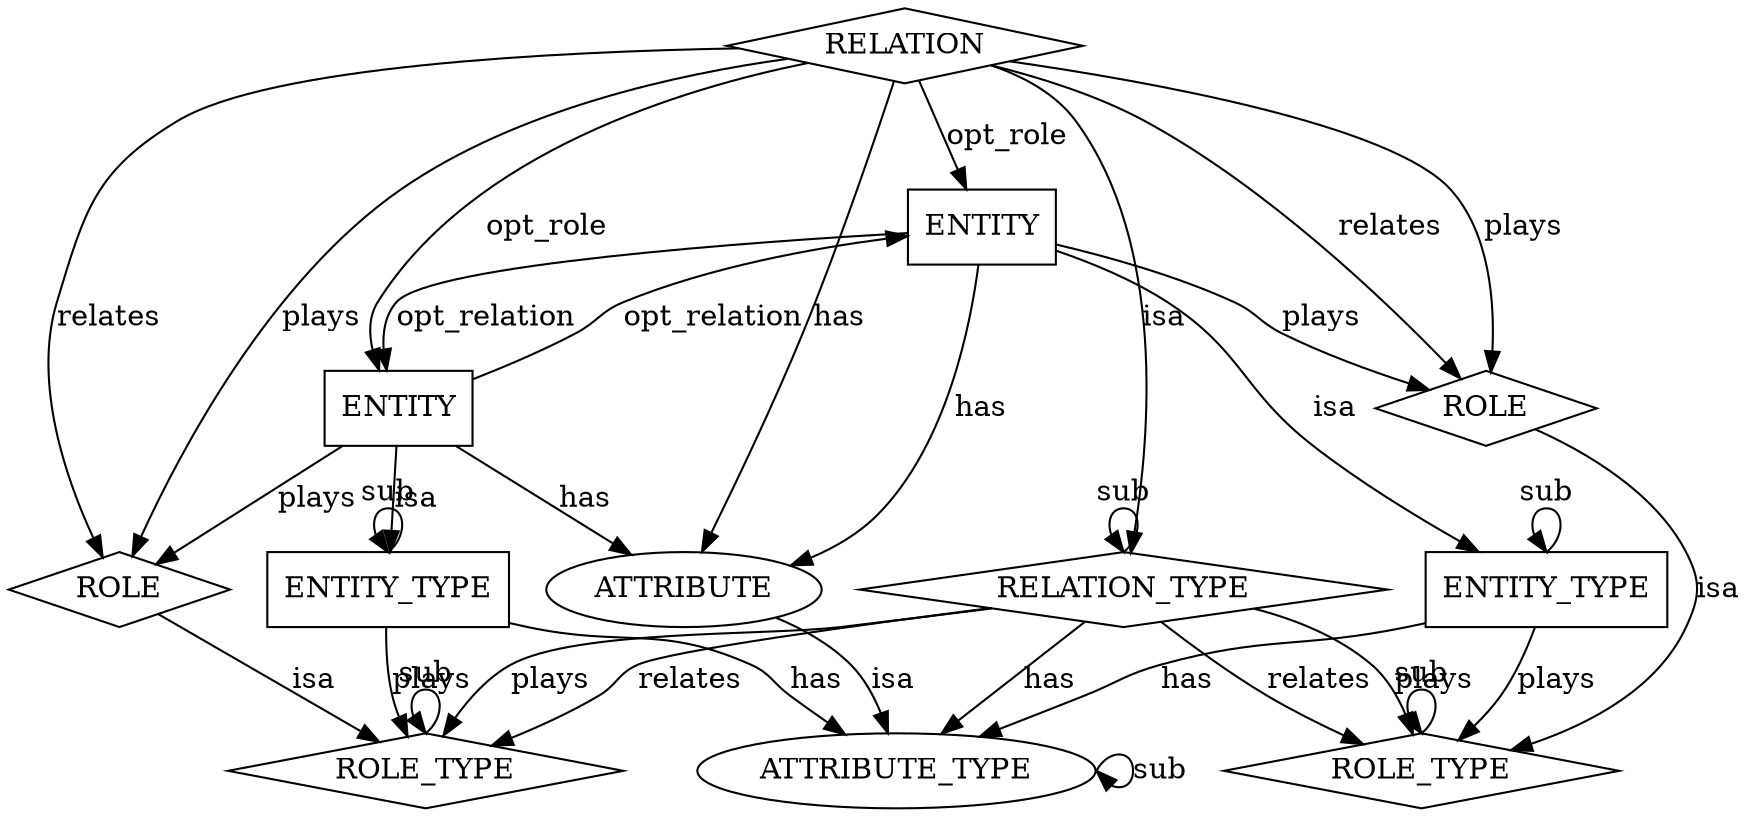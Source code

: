 digraph hypergraph {
    graph [splines = true, mindist = 10.0]

    ENT_T1 [shape = rectangle,  label = "ENTITY_TYPE",    pos = "0,6!"]
    ENT_T2 [shape = rectangle,  label = "ENTITY_TYPE",    pos = "12,6!"]
    REL_T [shape = diamond,    label = "RELATION_TYPE",  pos = "6,10!"]
    ROL_T1 [shape = diamond,    label = "ROLE_TYPE",      pos = "3,8!"]
    ROL_T2 [shape = diamond,    label = "ROLE_TYPE",      pos = "9,8!"]
    ATT_T [shape = ellipse,    label = "ATTRIBUTE_TYPE", pos = "6,0!"]

    ENT1 [shape = rectangle, label = "ENTITY",     pos = "3,4!"]
    ENT2 [shape = rectangle, label = "ENTITY",     pos = "9,4!"]
    REL [shape = diamond,   label = "RELATION",   pos = "6,6!"]
    ROL1 [shape = diamond,   label = "ROLE",       pos = "3,6!"]
    ROL2 [shape = diamond,   label = "ROLE",       pos = "9,6!"]
    ATT [shape = ellipse,   label = "ATTRIBUTE",  pos = "6,2!"]

    ENT_T1: n -> ENT_T1: n [label = "sub"]
    ENT_T2: n -> ENT_T2: n [label = "sub"]
    REL_T: n -> REL_T: n [label = "sub"]
    ROL_T1: n -> ROL_T1: n [label = "sub"]
    ROL_T2: n -> ROL_T2: n [label = "sub"]
    ATT_T: e -> ATT_T: e [label = "sub"]

    ENT_T1 -> ROL_T1 [label = "plays"]
    ENT_T1 -> ATT_T [label = "has"]
    ENT_T2 -> ROL_T2 [label = "plays"]
    ENT_T2 -> ATT_T [label = "has"]

    REL_T -> ROL_T1 [label = "relates"]
    REL_T -> ROL_T1 [label = "plays"]
    REL_T -> ROL_T2 [label = "relates"]
    REL_T -> ROL_T2 [label = "plays"]
    REL_T -> ATT_T [label = "has"]

    ENT1 -> ENT_T1 [label = "isa"]
    ENT1 -> ROL1 [label = "plays"]
    ENT1 -> ATT [label = "has"]
    ROL1 -> ROL_T1 [label = "isa"]
    ENT2 -> ENT_T2 [label = "isa"]
    ENT2 -> ROL2 [label = "plays"]
    ENT2 -> ATT [label = "has"]
    ROL2 -> ROL_T2 [label = "isa"]
    REL -> ROL1 [label = "relates"]
    REL -> ROL1 [label = "plays"]
    REL -> ROL2 [label = "relates"]
    REL -> ROL2 [label = "plays"]
    REL -> REL_T [label = "isa"]
    REL -> ATT [label = "has"]
    ATT -> ATT_T [label = "isa"]

    ENT1 -> ENT2 [label = "opt_relation"]
    ENT2 -> ENT1 [label = "opt_relation"]
    REL -> ENT1 [label = "opt_role"]
    REL -> ENT2 [label = "opt_role"]
}